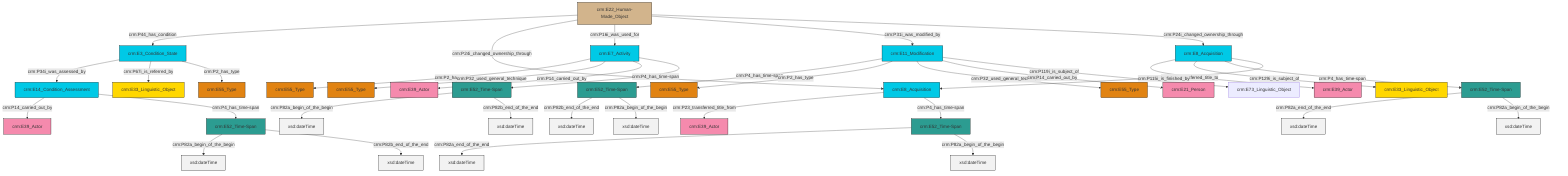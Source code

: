 graph TD
classDef Literal fill:#f2f2f2,stroke:#000000;
classDef CRM_Entity fill:#FFFFFF,stroke:#000000;
classDef Temporal_Entity fill:#00C9E6, stroke:#000000;
classDef Type fill:#E18312, stroke:#000000;
classDef Time-Span fill:#2C9C91, stroke:#000000;
classDef Appellation fill:#FFEB7F, stroke:#000000;
classDef Place fill:#008836, stroke:#000000;
classDef Persistent_Item fill:#B266B2, stroke:#000000;
classDef Conceptual_Object fill:#FFD700, stroke:#000000;
classDef Physical_Thing fill:#D2B48C, stroke:#000000;
classDef Actor fill:#f58aad, stroke:#000000;
classDef PC_Classes fill:#4ce600, stroke:#000000;
classDef Multi fill:#cccccc,stroke:#000000;

2["crm:E52_Time-Span"]:::Time-Span -->|crm:P82a_end_of_the_end| 3[xsd:dateTime]:::Literal
4["crm:E14_Condition_Assessment"]:::Temporal_Entity -->|crm:P14_carried_out_by| 5["crm:E39_Actor"]:::Actor
6["crm:E7_Activity"]:::Temporal_Entity -->|crm:P2_has_type| 7["crm:E55_Type"]:::Type
8["crm:E11_Modification"]:::Temporal_Entity -->|crm:P4_has_time-span| 9["crm:E52_Time-Span"]:::Time-Span
6["crm:E7_Activity"]:::Temporal_Entity -->|crm:P32_used_general_technique| 13["crm:E55_Type"]:::Type
14["crm:E52_Time-Span"]:::Time-Span -->|crm:P82a_begin_of_the_begin| 15[xsd:dateTime]:::Literal
0["crm:E8_Acquisition"]:::Temporal_Entity -->|crm:P22_transferred_title_to| 18["crm:E39_Actor"]:::Actor
8["crm:E11_Modification"]:::Temporal_Entity -->|crm:P2_has_type| 19["crm:E55_Type"]:::Type
10["crm:E3_Condition_State"]:::Temporal_Entity -->|crm:P34i_was_assessed_by| 4["crm:E14_Condition_Assessment"]:::Temporal_Entity
9["crm:E52_Time-Span"]:::Time-Span -->|crm:P82b_end_of_the_end| 23[xsd:dateTime]:::Literal
24["crm:E22_Human-Made_Object"]:::Physical_Thing -->|crm:P44_has_condition| 10["crm:E3_Condition_State"]:::Temporal_Entity
8["crm:E11_Modification"]:::Temporal_Entity -->|crm:P32_used_general_technique| 16["crm:E55_Type"]:::Type
10["crm:E3_Condition_State"]:::Temporal_Entity -->|crm:P67i_is_referred_by| 21["crm:E33_Linguistic_Object"]:::Conceptual_Object
4["crm:E14_Condition_Assessment"]:::Temporal_Entity -->|crm:P4_has_time-span| 26["crm:E52_Time-Span"]:::Time-Span
24["crm:E22_Human-Made_Object"]:::Physical_Thing -->|crm:P24i_changed_ownership_through| 30["crm:E8_Acquisition"]:::Temporal_Entity
27["crm:E52_Time-Span"]:::Time-Span -->|crm:P82a_end_of_the_end| 32[xsd:dateTime]:::Literal
0["crm:E8_Acquisition"]:::Temporal_Entity -->|crm:P129i_is_subject_of| 36["crm:E33_Linguistic_Object"]:::Conceptual_Object
26["crm:E52_Time-Span"]:::Time-Span -->|crm:P82a_begin_of_the_begin| 37[xsd:dateTime]:::Literal
24["crm:E22_Human-Made_Object"]:::Physical_Thing -->|crm:P16i_was_used_for| 6["crm:E7_Activity"]:::Temporal_Entity
2["crm:E52_Time-Span"]:::Time-Span -->|crm:P82a_begin_of_the_begin| 42[xsd:dateTime]:::Literal
6["crm:E7_Activity"]:::Temporal_Entity -->|crm:P14_carried_out_by| 43["crm:E39_Actor"]:::Actor
14["crm:E52_Time-Span"]:::Time-Span -->|crm:P82b_end_of_the_end| 44[xsd:dateTime]:::Literal
24["crm:E22_Human-Made_Object"]:::Physical_Thing -->|crm:P31i_was_modified_by| 8["crm:E11_Modification"]:::Temporal_Entity
30["crm:E8_Acquisition"]:::Temporal_Entity -->|crm:P23_transferred_title_from| 47["crm:E39_Actor"]:::Actor
24["crm:E22_Human-Made_Object"]:::Physical_Thing -->|crm:P24i_changed_ownership_through| 0["crm:E8_Acquisition"]:::Temporal_Entity
8["crm:E11_Modification"]:::Temporal_Entity -->|crm:P14_carried_out_by| 40["crm:E21_Person"]:::Actor
26["crm:E52_Time-Span"]:::Time-Span -->|crm:P82b_end_of_the_end| 48[xsd:dateTime]:::Literal
0["crm:E8_Acquisition"]:::Temporal_Entity -->|crm:P4_has_time-span| 27["crm:E52_Time-Span"]:::Time-Span
6["crm:E7_Activity"]:::Temporal_Entity -->|crm:P4_has_time-span| 14["crm:E52_Time-Span"]:::Time-Span
0["crm:E8_Acquisition"]:::Temporal_Entity -->|crm:P115i_is_finished_by| 30["crm:E8_Acquisition"]:::Temporal_Entity
8["crm:E11_Modification"]:::Temporal_Entity -->|crm:P119i_is_subject_of| 49["crm:E73_Linguistic_Object"]:::Default
27["crm:E52_Time-Span"]:::Time-Span -->|crm:P82a_begin_of_the_begin| 55[xsd:dateTime]:::Literal
10["crm:E3_Condition_State"]:::Temporal_Entity -->|crm:P2_has_type| 45["crm:E55_Type"]:::Type
30["crm:E8_Acquisition"]:::Temporal_Entity -->|crm:P4_has_time-span| 2["crm:E52_Time-Span"]:::Time-Span
9["crm:E52_Time-Span"]:::Time-Span -->|crm:P82a_begin_of_the_begin| 58[xsd:dateTime]:::Literal